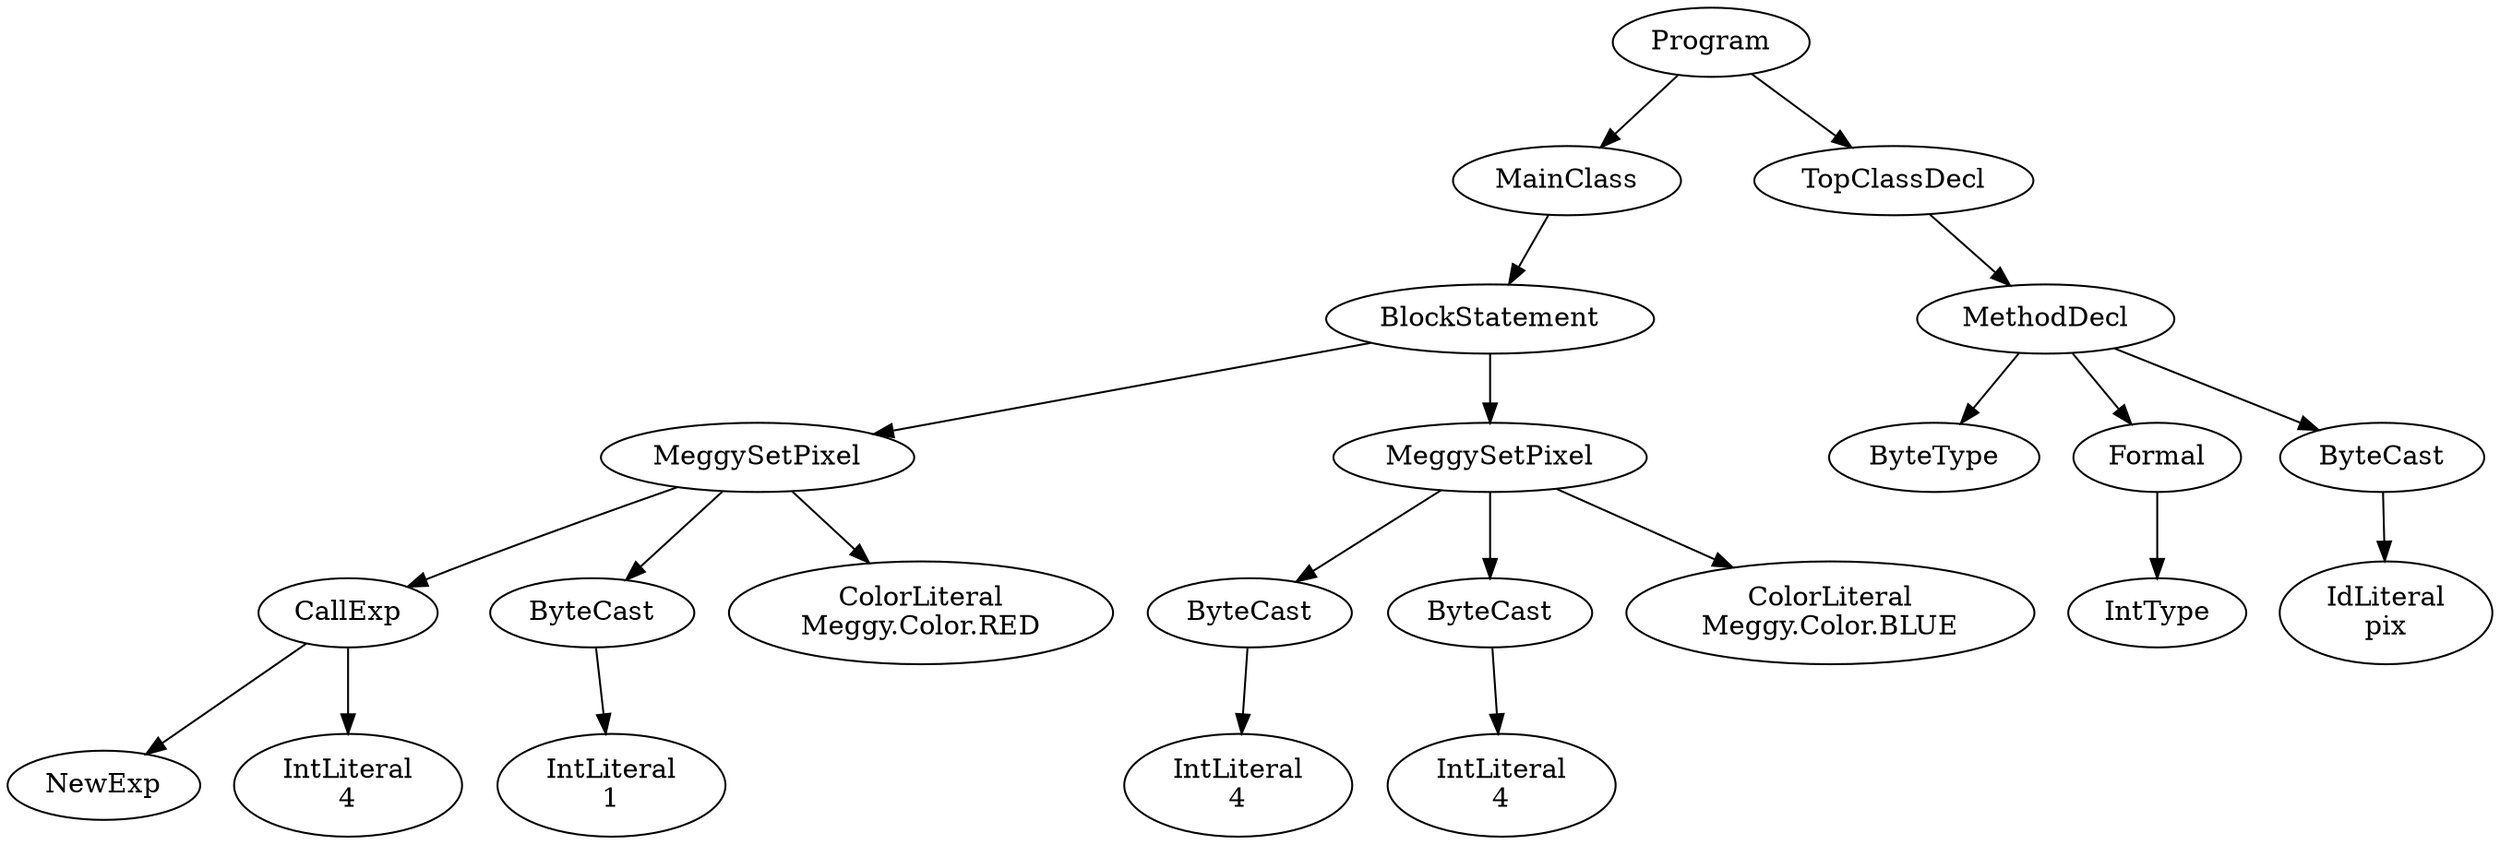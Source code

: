 digraph ASTGraph {
0 [ label="Program" ];
1 [ label="MainClass" ];
0 -> 1
2 [ label="BlockStatement" ];
1 -> 2
3 [ label="MeggySetPixel" ];
2 -> 3
4 [ label="CallExp" ];
3 -> 4
5 [ label="NewExp" ];
4 -> 5
6 [ label="IntLiteral\n4" ];
4 -> 6
7 [ label="ByteCast" ];
3 -> 7
8 [ label="IntLiteral\n1" ];
7 -> 8
9 [ label="ColorLiteral\nMeggy.Color.RED" ];
3 -> 9
10 [ label="MeggySetPixel" ];
2 -> 10
11 [ label="ByteCast" ];
10 -> 11
12 [ label="IntLiteral\n4" ];
11 -> 12
13 [ label="ByteCast" ];
10 -> 13
14 [ label="IntLiteral\n4" ];
13 -> 14
15 [ label="ColorLiteral\nMeggy.Color.BLUE" ];
10 -> 15
16 [ label="TopClassDecl" ];
0 -> 16
17 [ label="MethodDecl" ];
16 -> 17
18 [ label="ByteType" ];
17 -> 18
19 [ label="Formal" ];
17 -> 19
20 [ label="IntType" ];
19 -> 20
21 [ label="ByteCast" ];
17 -> 21
22 [ label="IdLiteral\npix" ];
21 -> 22
}
